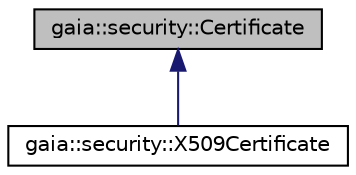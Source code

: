 digraph G
{
  edge [fontname="Helvetica",fontsize="10",labelfontname="Helvetica",labelfontsize="10"];
  node [fontname="Helvetica",fontsize="10",shape=record];
  Node1 [label="gaia::security::Certificate",height=0.2,width=0.4,color="black", fillcolor="grey75", style="filled" fontcolor="black"];
  Node1 -> Node2 [dir=back,color="midnightblue",fontsize="10",style="solid",fontname="Helvetica"];
  Node2 [label="gaia::security::X509Certificate",height=0.2,width=0.4,color="black", fillcolor="white", style="filled",URL="$d8/da9/classgaia_1_1security_1_1_x509_certificate.html",tooltip="The class describes a X509 certificate , it is inherit base class Certificate, we can use it constrac..."];
}
